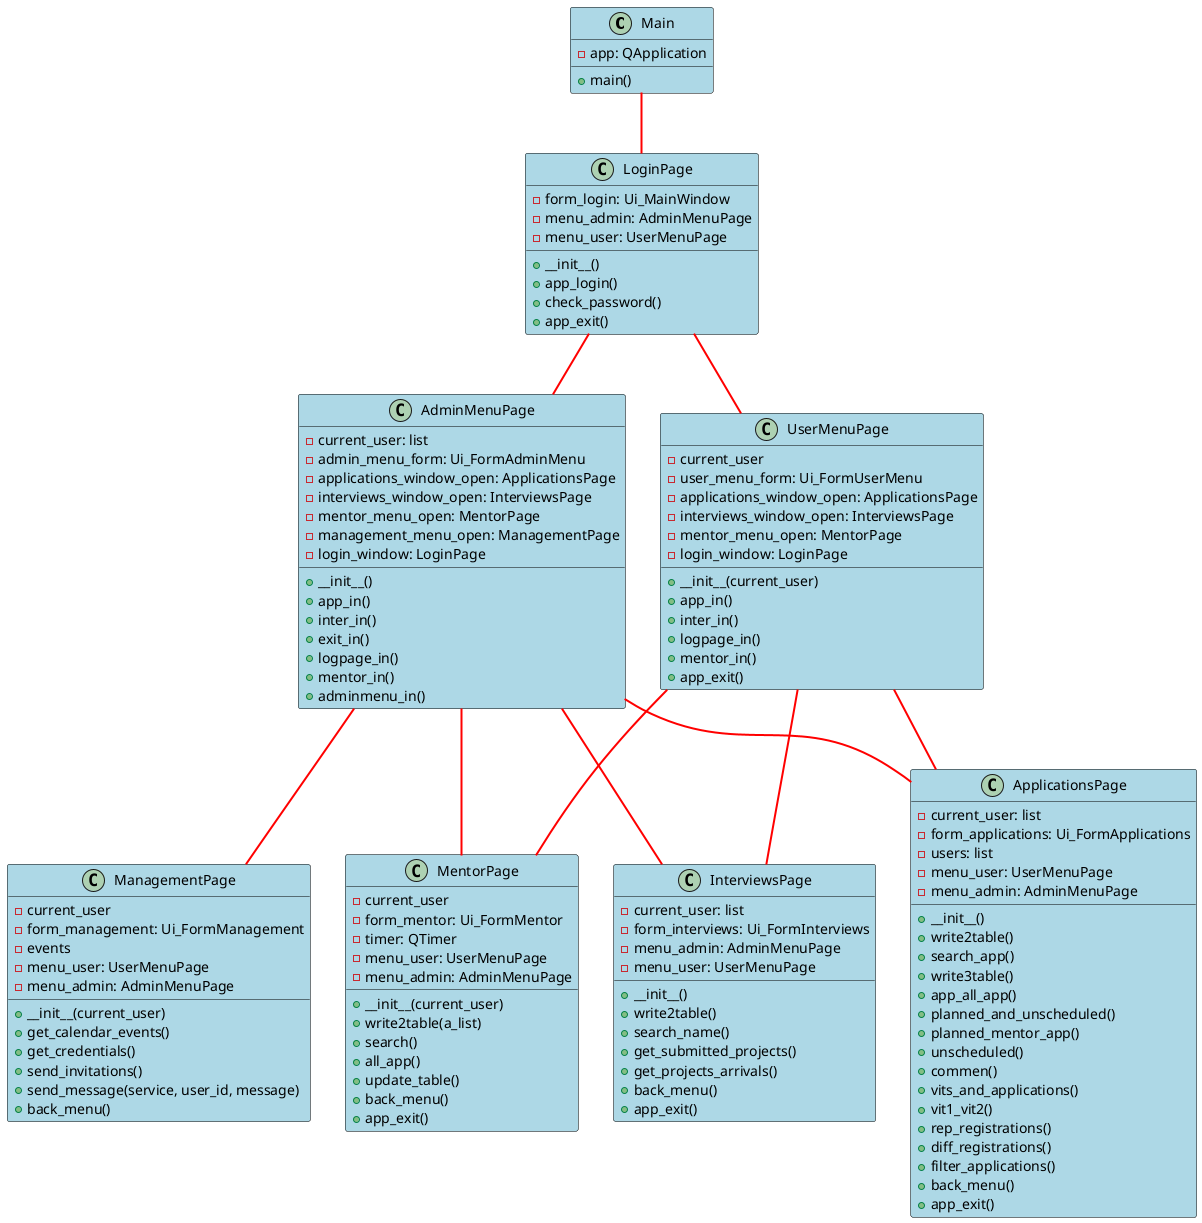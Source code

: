 @startuml

skinparam class {
    BackgroundColor LightBlue
    BorderColor Black
}

skinparam component {
    BackgroundColor LightGreen
    BorderColor Black
}

skinparam arrow {
    Color Red
    Thickness 2
}

class Main {
    - app: QApplication
    + main()
}

class LoginPage {
    - form_login: Ui_MainWindow
    - menu_admin: AdminMenuPage
    - menu_user: UserMenuPage
    + __init__()
    + app_login()
    + check_password()
    + app_exit()
}

class UserMenuPage {
    - current_user
    - user_menu_form: Ui_FormUserMenu
    - applications_window_open: ApplicationsPage
    - interviews_window_open: InterviewsPage
    - mentor_menu_open: MentorPage
    - login_window: LoginPage
    + __init__(current_user)
    + app_in()
    + inter_in()
    + logpage_in()
    + mentor_in()
    + app_exit()
}

class AdminMenuPage {
    - current_user: list
    - admin_menu_form: Ui_FormAdminMenu
    - applications_window_open: ApplicationsPage
    - interviews_window_open: InterviewsPage
    - mentor_menu_open: MentorPage
    - management_menu_open: ManagementPage
    - login_window: LoginPage
    + __init__()
    + app_in()
    + inter_in()
    + exit_in()
    + logpage_in()
    + mentor_in()
    + adminmenu_in()
}

class MentorPage {
    - current_user
    - form_mentor: Ui_FormMentor
    - timer: QTimer
    - menu_user: UserMenuPage
    - menu_admin: AdminMenuPage
    + __init__(current_user)
    + write2table(a_list)
    + search()
    + all_app()
    + update_table()
    + back_menu()
    + app_exit()
}

class ManagementPage {
    - current_user
    - form_management: Ui_FormManagement
    - events
    - menu_user: UserMenuPage
    - menu_admin: AdminMenuPage
    + __init__(current_user)
    + get_calendar_events()
    + get_credentials()
    + send_invitations()
    + send_message(service, user_id, message)
    + back_menu()
}

class InterviewsPage {
    - current_user: list
    - form_interviews: Ui_FormInterviews
    - menu_admin: AdminMenuPage
    - menu_user: UserMenuPage
    + __init__()
    + write2table()
    + search_name()
    + get_submitted_projects()
    + get_projects_arrivals()
    + back_menu()
    + app_exit()
}

class ApplicationsPage {
    - current_user: list
    - form_applications: Ui_FormApplications
    - users: list
    - menu_user: UserMenuPage
    - menu_admin: AdminMenuPage
    + __init__()
    + write2table()
    + search_app()
    + write3table()
    + app_all_app()
    + planned_and_unscheduled()
    + planned_mentor_app()
    + unscheduled()
    + commen()
    + vits_and_applications()
    + vit1_vit2()
    + rep_registrations()
    + diff_registrations()
    + filter_applications()
    + back_menu()
    + app_exit()
}

Main -- LoginPage
LoginPage -- AdminMenuPage
LoginPage -- UserMenuPage
UserMenuPage -- ApplicationsPage
UserMenuPage -- InterviewsPage
UserMenuPage -- MentorPage
AdminMenuPage -- ApplicationsPage
AdminMenuPage -- InterviewsPage
AdminMenuPage -- MentorPage
AdminMenuPage -- ManagementPage

@enduml
